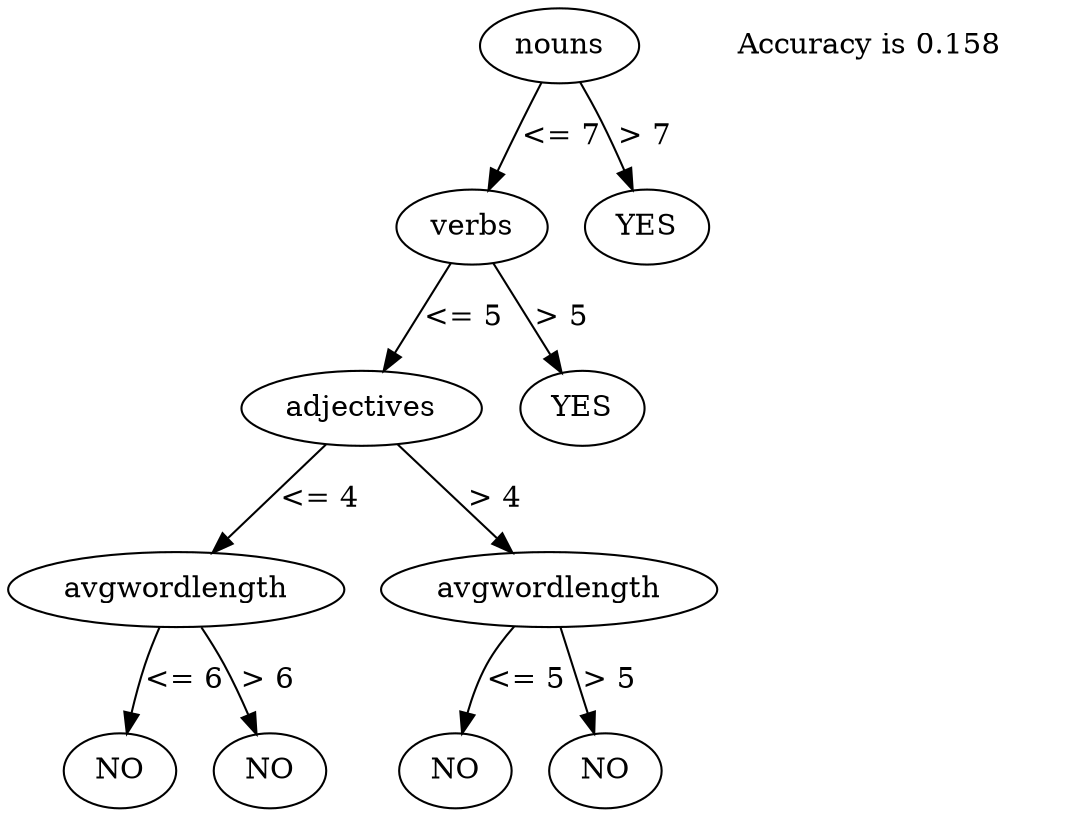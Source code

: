 digraph G {<numericTreeClass.Node instance at 0x1031481b8> [label="nouns"]; <numericTreeClass.Node instance at 0x10314c050> [label="verbs"]; <numericTreeClass.Node instance at 0x1031481b8> -> <numericTreeClass.Node instance at 0x10314c050>[label="<= 7"]; <numericTreeClass.Node instance at 0x10314f830> [label="YES"]; <numericTreeClass.Node instance at 0x1031481b8> -> <numericTreeClass.Node instance at 0x10314f830>[label="> 7"]; <numericTreeClass.Node instance at 0x10314c050> [label="verbs"]; <numericTreeClass.Node instance at 0x103407368> [label="adjectives"]; <numericTreeClass.Node instance at 0x10314c050> -> <numericTreeClass.Node instance at 0x103407368>[label="<= 5"]; <numericTreeClass.Node instance at 0x103408710> [label="YES"]; <numericTreeClass.Node instance at 0x10314c050> -> <numericTreeClass.Node instance at 0x103408710>[label="> 5"]; <numericTreeClass.Node instance at 0x10314f830> [label="YES"]; <numericTreeClass.Node instance at 0x103407368> [label="adjectives"]; <numericTreeClass.Node instance at 0x1034083f8> [label="avgwordlength"]; <numericTreeClass.Node instance at 0x103407368> -> <numericTreeClass.Node instance at 0x1034083f8>[label="<= 4"]; <numericTreeClass.Node instance at 0x1034099e0> [label="avgwordlength"]; <numericTreeClass.Node instance at 0x103407368> -> <numericTreeClass.Node instance at 0x1034099e0>[label="> 4"]; <numericTreeClass.Node instance at 0x103408710> [label="YES"]; <numericTreeClass.Node instance at 0x1034083f8> [label="avgwordlength"]; <numericTreeClass.Node instance at 0x103409098> [label="avgsyllables"]; <numericTreeClass.Node instance at 0x1034083f8> -> <numericTreeClass.Node instance at 0x103409098>[label="<= 6"]; <numericTreeClass.Node instance at 0x103409998> [label="NO"]; <numericTreeClass.Node instance at 0x1034083f8> -> <numericTreeClass.Node instance at 0x103409998>[label="> 6"]; <numericTreeClass.Node instance at 0x1034099e0> [label="avgwordlength"]; <numericTreeClass.Node instance at 0x103409a28> [label="avgsyllables"]; <numericTreeClass.Node instance at 0x1034099e0> -> <numericTreeClass.Node instance at 0x103409a28>[label="<= 5"]; <numericTreeClass.Node instance at 0x103409a70> [label="NO"]; <numericTreeClass.Node instance at 0x1034099e0> -> <numericTreeClass.Node instance at 0x103409a70>[label="> 5"]; <numericTreeClass.Node instance at 0x103409098> [label="NO"]; <numericTreeClass.Node instance at 0x103409998> [label="NO"]; <numericTreeClass.Node instance at 0x103409a28> [label="NO"]; <numericTreeClass.Node instance at 0x103409a70> [label="NO"]; accuracy [penwidth="0",label="Accuracy is 0.158"];}